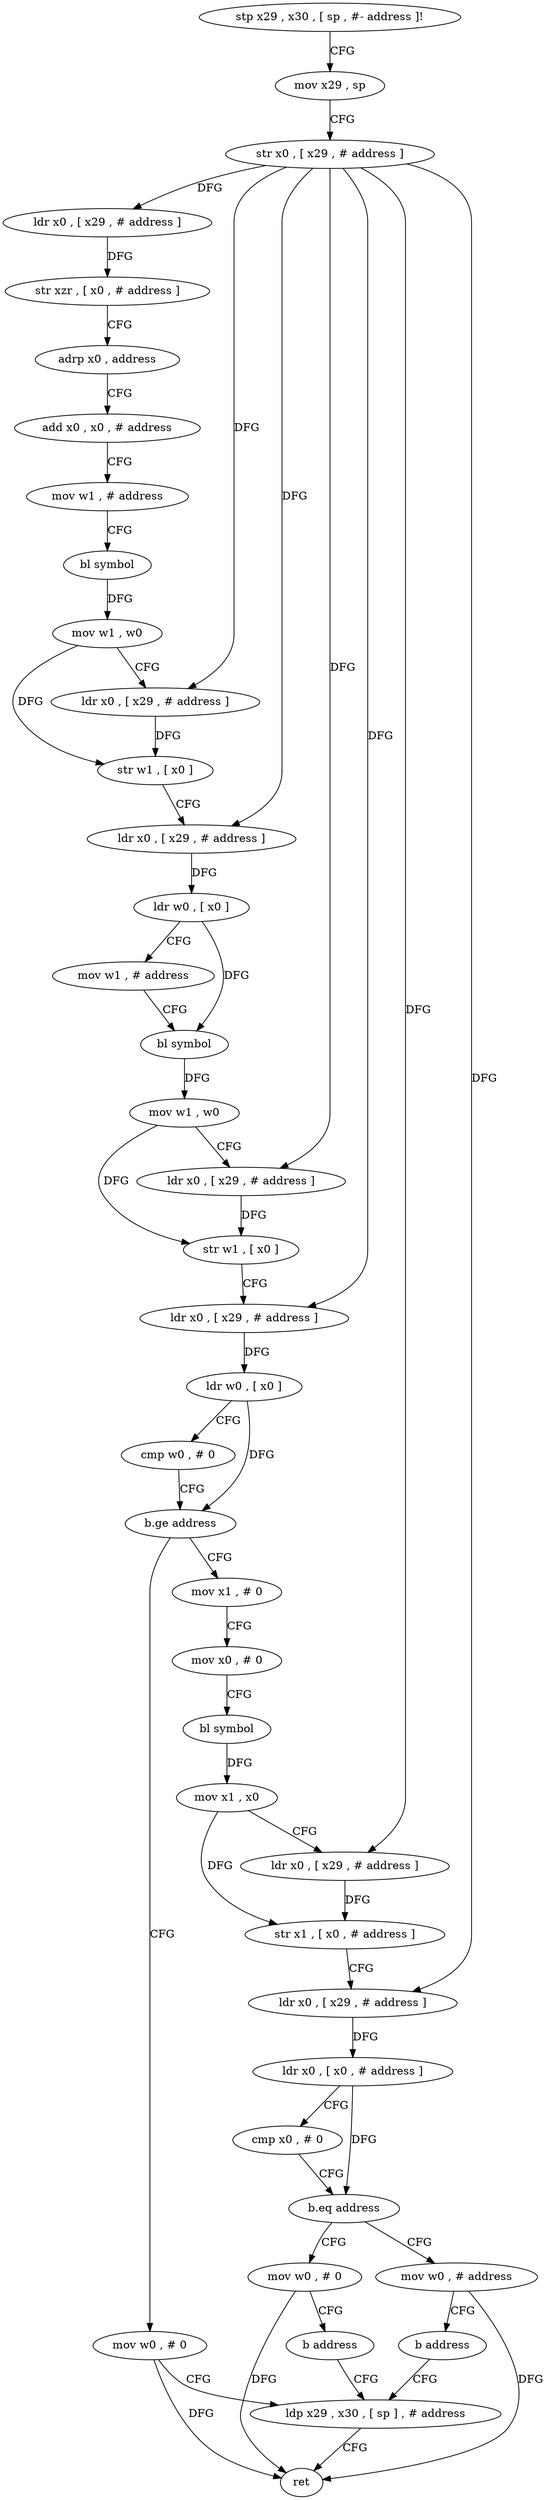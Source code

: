 digraph "func" {
"390812" [label = "stp x29 , x30 , [ sp , #- address ]!" ]
"390816" [label = "mov x29 , sp" ]
"390820" [label = "str x0 , [ x29 , # address ]" ]
"390824" [label = "ldr x0 , [ x29 , # address ]" ]
"390828" [label = "str xzr , [ x0 , # address ]" ]
"390832" [label = "adrp x0 , address" ]
"390836" [label = "add x0 , x0 , # address" ]
"390840" [label = "mov w1 , # address" ]
"390844" [label = "bl symbol" ]
"390848" [label = "mov w1 , w0" ]
"390852" [label = "ldr x0 , [ x29 , # address ]" ]
"390856" [label = "str w1 , [ x0 ]" ]
"390860" [label = "ldr x0 , [ x29 , # address ]" ]
"390864" [label = "ldr w0 , [ x0 ]" ]
"390868" [label = "mov w1 , # address" ]
"390872" [label = "bl symbol" ]
"390876" [label = "mov w1 , w0" ]
"390880" [label = "ldr x0 , [ x29 , # address ]" ]
"390884" [label = "str w1 , [ x0 ]" ]
"390888" [label = "ldr x0 , [ x29 , # address ]" ]
"390892" [label = "ldr w0 , [ x0 ]" ]
"390896" [label = "cmp w0 , # 0" ]
"390900" [label = "b.ge address" ]
"390960" [label = "mov w0 , # 0" ]
"390904" [label = "mov x1 , # 0" ]
"390964" [label = "ldp x29 , x30 , [ sp ] , # address" ]
"390908" [label = "mov x0 , # 0" ]
"390912" [label = "bl symbol" ]
"390916" [label = "mov x1 , x0" ]
"390920" [label = "ldr x0 , [ x29 , # address ]" ]
"390924" [label = "str x1 , [ x0 , # address ]" ]
"390928" [label = "ldr x0 , [ x29 , # address ]" ]
"390932" [label = "ldr x0 , [ x0 , # address ]" ]
"390936" [label = "cmp x0 , # 0" ]
"390940" [label = "b.eq address" ]
"390952" [label = "mov w0 , # address" ]
"390944" [label = "mov w0 , # 0" ]
"390956" [label = "b address" ]
"390948" [label = "b address" ]
"390968" [label = "ret" ]
"390812" -> "390816" [ label = "CFG" ]
"390816" -> "390820" [ label = "CFG" ]
"390820" -> "390824" [ label = "DFG" ]
"390820" -> "390852" [ label = "DFG" ]
"390820" -> "390860" [ label = "DFG" ]
"390820" -> "390880" [ label = "DFG" ]
"390820" -> "390888" [ label = "DFG" ]
"390820" -> "390920" [ label = "DFG" ]
"390820" -> "390928" [ label = "DFG" ]
"390824" -> "390828" [ label = "DFG" ]
"390828" -> "390832" [ label = "CFG" ]
"390832" -> "390836" [ label = "CFG" ]
"390836" -> "390840" [ label = "CFG" ]
"390840" -> "390844" [ label = "CFG" ]
"390844" -> "390848" [ label = "DFG" ]
"390848" -> "390852" [ label = "CFG" ]
"390848" -> "390856" [ label = "DFG" ]
"390852" -> "390856" [ label = "DFG" ]
"390856" -> "390860" [ label = "CFG" ]
"390860" -> "390864" [ label = "DFG" ]
"390864" -> "390868" [ label = "CFG" ]
"390864" -> "390872" [ label = "DFG" ]
"390868" -> "390872" [ label = "CFG" ]
"390872" -> "390876" [ label = "DFG" ]
"390876" -> "390880" [ label = "CFG" ]
"390876" -> "390884" [ label = "DFG" ]
"390880" -> "390884" [ label = "DFG" ]
"390884" -> "390888" [ label = "CFG" ]
"390888" -> "390892" [ label = "DFG" ]
"390892" -> "390896" [ label = "CFG" ]
"390892" -> "390900" [ label = "DFG" ]
"390896" -> "390900" [ label = "CFG" ]
"390900" -> "390960" [ label = "CFG" ]
"390900" -> "390904" [ label = "CFG" ]
"390960" -> "390964" [ label = "CFG" ]
"390960" -> "390968" [ label = "DFG" ]
"390904" -> "390908" [ label = "CFG" ]
"390964" -> "390968" [ label = "CFG" ]
"390908" -> "390912" [ label = "CFG" ]
"390912" -> "390916" [ label = "DFG" ]
"390916" -> "390920" [ label = "CFG" ]
"390916" -> "390924" [ label = "DFG" ]
"390920" -> "390924" [ label = "DFG" ]
"390924" -> "390928" [ label = "CFG" ]
"390928" -> "390932" [ label = "DFG" ]
"390932" -> "390936" [ label = "CFG" ]
"390932" -> "390940" [ label = "DFG" ]
"390936" -> "390940" [ label = "CFG" ]
"390940" -> "390952" [ label = "CFG" ]
"390940" -> "390944" [ label = "CFG" ]
"390952" -> "390956" [ label = "CFG" ]
"390952" -> "390968" [ label = "DFG" ]
"390944" -> "390948" [ label = "CFG" ]
"390944" -> "390968" [ label = "DFG" ]
"390956" -> "390964" [ label = "CFG" ]
"390948" -> "390964" [ label = "CFG" ]
}
